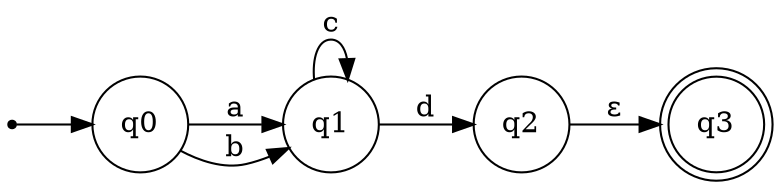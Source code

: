 digraph finite_state_machine {
    rankdir=LR;
    size="8,5"
    
    node [shape = point ]; start
    node [shape = doublecircle]; q3
    
    node [shape = circle];
    
    start -> q0;
    q0 -> q1 [ label = "a" ];
    q0 -> q1 [ label = "b" ];
    q1 -> q1 [ label = "c" ];
    q1 -> q2 [ label = "d" ];
    q2 -> q3 [ label = "ε" ];
}
